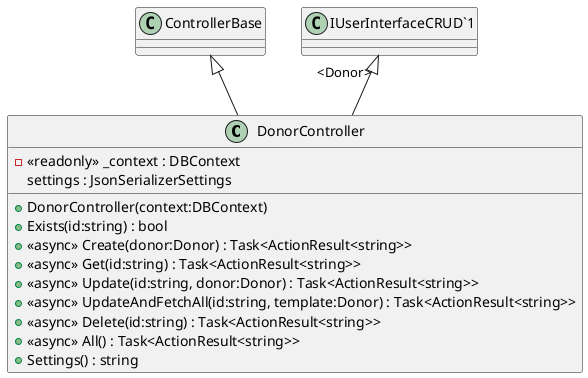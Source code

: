 @startuml
class DonorController {
    - <<readonly>> _context : DBContext
    settings : JsonSerializerSettings
    + DonorController(context:DBContext)
    + Exists(id:string) : bool
    + <<async>> Create(donor:Donor) : Task<ActionResult<string>>
    + <<async>> Get(id:string) : Task<ActionResult<string>>
    + <<async>> Update(id:string, donor:Donor) : Task<ActionResult<string>>
    + <<async>> UpdateAndFetchAll(id:string, template:Donor) : Task<ActionResult<string>>
    + <<async>> Delete(id:string) : Task<ActionResult<string>>
    + <<async>> All() : Task<ActionResult<string>>
    + Settings() : string
}
ControllerBase <|-- DonorController
"IUserInterfaceCRUD`1" "<Donor>" <|-- DonorController
@enduml

